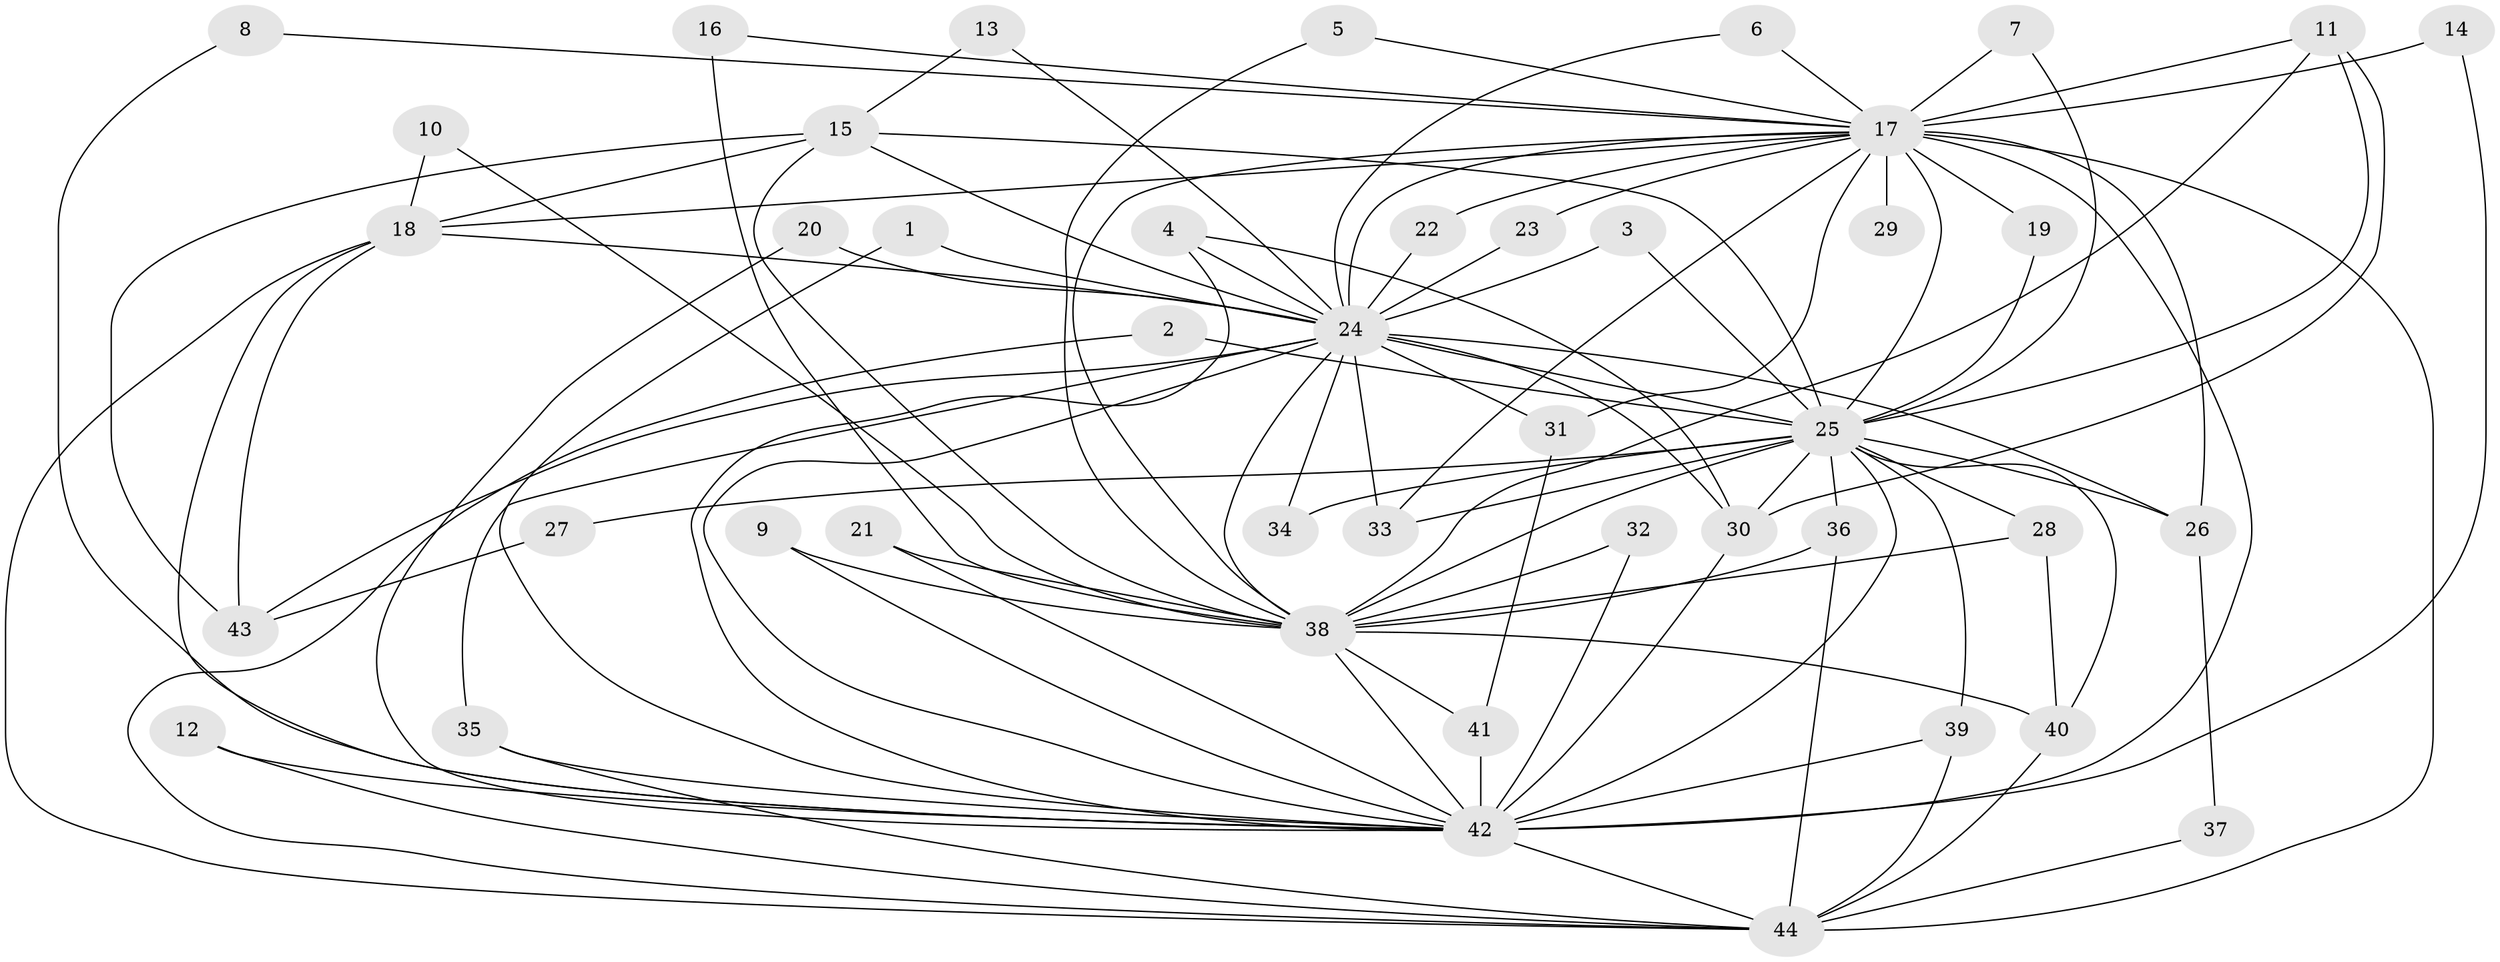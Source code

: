 // original degree distribution, {19: 0.011363636363636364, 18: 0.011363636363636364, 14: 0.011363636363636364, 17: 0.011363636363636364, 20: 0.011363636363636364, 27: 0.022727272727272728, 15: 0.022727272727272728, 21: 0.011363636363636364, 2: 0.5340909090909091, 4: 0.06818181818181818, 3: 0.22727272727272727, 11: 0.011363636363636364, 5: 0.045454545454545456}
// Generated by graph-tools (version 1.1) at 2025/49/03/09/25 03:49:37]
// undirected, 44 vertices, 104 edges
graph export_dot {
graph [start="1"]
  node [color=gray90,style=filled];
  1;
  2;
  3;
  4;
  5;
  6;
  7;
  8;
  9;
  10;
  11;
  12;
  13;
  14;
  15;
  16;
  17;
  18;
  19;
  20;
  21;
  22;
  23;
  24;
  25;
  26;
  27;
  28;
  29;
  30;
  31;
  32;
  33;
  34;
  35;
  36;
  37;
  38;
  39;
  40;
  41;
  42;
  43;
  44;
  1 -- 24 [weight=1.0];
  1 -- 42 [weight=1.0];
  2 -- 25 [weight=1.0];
  2 -- 44 [weight=1.0];
  3 -- 24 [weight=1.0];
  3 -- 25 [weight=1.0];
  4 -- 24 [weight=1.0];
  4 -- 30 [weight=1.0];
  4 -- 42 [weight=1.0];
  5 -- 17 [weight=1.0];
  5 -- 38 [weight=1.0];
  6 -- 17 [weight=1.0];
  6 -- 24 [weight=1.0];
  7 -- 17 [weight=1.0];
  7 -- 25 [weight=1.0];
  8 -- 17 [weight=1.0];
  8 -- 42 [weight=1.0];
  9 -- 38 [weight=1.0];
  9 -- 42 [weight=1.0];
  10 -- 18 [weight=1.0];
  10 -- 38 [weight=1.0];
  11 -- 17 [weight=2.0];
  11 -- 25 [weight=1.0];
  11 -- 30 [weight=1.0];
  11 -- 38 [weight=1.0];
  12 -- 42 [weight=1.0];
  12 -- 44 [weight=1.0];
  13 -- 15 [weight=1.0];
  13 -- 24 [weight=1.0];
  14 -- 17 [weight=1.0];
  14 -- 42 [weight=1.0];
  15 -- 18 [weight=1.0];
  15 -- 24 [weight=1.0];
  15 -- 25 [weight=1.0];
  15 -- 38 [weight=1.0];
  15 -- 43 [weight=1.0];
  16 -- 17 [weight=1.0];
  16 -- 38 [weight=1.0];
  17 -- 18 [weight=1.0];
  17 -- 19 [weight=2.0];
  17 -- 22 [weight=1.0];
  17 -- 23 [weight=1.0];
  17 -- 24 [weight=5.0];
  17 -- 25 [weight=6.0];
  17 -- 26 [weight=2.0];
  17 -- 29 [weight=2.0];
  17 -- 31 [weight=3.0];
  17 -- 33 [weight=1.0];
  17 -- 38 [weight=4.0];
  17 -- 42 [weight=3.0];
  17 -- 44 [weight=2.0];
  18 -- 24 [weight=1.0];
  18 -- 42 [weight=1.0];
  18 -- 43 [weight=1.0];
  18 -- 44 [weight=1.0];
  19 -- 25 [weight=1.0];
  20 -- 24 [weight=1.0];
  20 -- 42 [weight=1.0];
  21 -- 38 [weight=1.0];
  21 -- 42 [weight=1.0];
  22 -- 24 [weight=1.0];
  23 -- 24 [weight=1.0];
  24 -- 25 [weight=6.0];
  24 -- 26 [weight=1.0];
  24 -- 30 [weight=1.0];
  24 -- 31 [weight=1.0];
  24 -- 33 [weight=2.0];
  24 -- 34 [weight=1.0];
  24 -- 35 [weight=1.0];
  24 -- 38 [weight=5.0];
  24 -- 42 [weight=2.0];
  24 -- 43 [weight=2.0];
  25 -- 26 [weight=2.0];
  25 -- 27 [weight=1.0];
  25 -- 28 [weight=1.0];
  25 -- 30 [weight=1.0];
  25 -- 33 [weight=1.0];
  25 -- 34 [weight=2.0];
  25 -- 36 [weight=1.0];
  25 -- 38 [weight=6.0];
  25 -- 39 [weight=1.0];
  25 -- 40 [weight=1.0];
  25 -- 42 [weight=3.0];
  26 -- 37 [weight=1.0];
  27 -- 43 [weight=2.0];
  28 -- 38 [weight=1.0];
  28 -- 40 [weight=1.0];
  30 -- 42 [weight=2.0];
  31 -- 41 [weight=1.0];
  32 -- 38 [weight=1.0];
  32 -- 42 [weight=1.0];
  35 -- 42 [weight=1.0];
  35 -- 44 [weight=1.0];
  36 -- 38 [weight=1.0];
  36 -- 44 [weight=1.0];
  37 -- 44 [weight=1.0];
  38 -- 40 [weight=2.0];
  38 -- 41 [weight=1.0];
  38 -- 42 [weight=2.0];
  39 -- 42 [weight=1.0];
  39 -- 44 [weight=1.0];
  40 -- 44 [weight=1.0];
  41 -- 42 [weight=1.0];
  42 -- 44 [weight=2.0];
}
